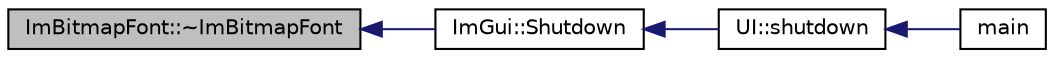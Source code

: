 digraph "ImBitmapFont::~ImBitmapFont"
{
 // INTERACTIVE_SVG=YES
  edge [fontname="Helvetica",fontsize="10",labelfontname="Helvetica",labelfontsize="10"];
  node [fontname="Helvetica",fontsize="10",shape=record];
  rankdir="LR";
  Node1 [label="ImBitmapFont::~ImBitmapFont",height=0.2,width=0.4,color="black", fillcolor="grey75", style="filled" fontcolor="black"];
  Node1 -> Node2 [dir="back",color="midnightblue",fontsize="10",style="solid",fontname="Helvetica"];
  Node2 [label="ImGui::Shutdown",height=0.2,width=0.4,color="black", fillcolor="white", style="filled",URL="$namespace_im_gui.html#aeba34069558d4fbcf734a9c92ce3b773"];
  Node2 -> Node3 [dir="back",color="midnightblue",fontsize="10",style="solid",fontname="Helvetica"];
  Node3 [label="UI::shutdown",height=0.2,width=0.4,color="black", fillcolor="white", style="filled",URL="$class_u_i.html#a6dc0e4ec2d5c05b1af356bf4522fdef6"];
  Node3 -> Node4 [dir="back",color="midnightblue",fontsize="10",style="solid",fontname="Helvetica"];
  Node4 [label="main",height=0.2,width=0.4,color="black", fillcolor="white", style="filled",URL="$main_8cpp.html#a0ddf1224851353fc92bfbff6f499fa97"];
}
